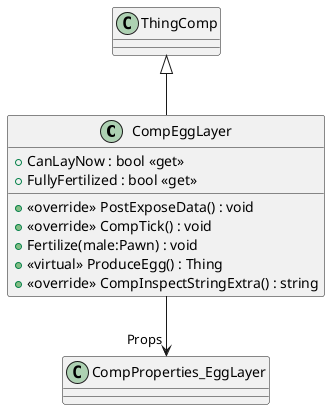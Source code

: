 @startuml
class CompEggLayer {
    + CanLayNow : bool <<get>>
    + FullyFertilized : bool <<get>>
    + <<override>> PostExposeData() : void
    + <<override>> CompTick() : void
    + Fertilize(male:Pawn) : void
    + <<virtual>> ProduceEgg() : Thing
    + <<override>> CompInspectStringExtra() : string
}
ThingComp <|-- CompEggLayer
CompEggLayer --> "Props" CompProperties_EggLayer
@enduml
